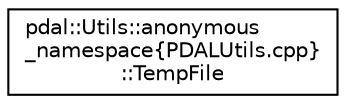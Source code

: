 digraph "Graphical Class Hierarchy"
{
  edge [fontname="Helvetica",fontsize="10",labelfontname="Helvetica",labelfontsize="10"];
  node [fontname="Helvetica",fontsize="10",shape=record];
  rankdir="LR";
  Node1 [label="pdal::Utils::anonymous\l_namespace\{PDALUtils.cpp\}\l::TempFile",height=0.2,width=0.4,color="black", fillcolor="white", style="filled",URL="$classpdal_1_1Utils_1_1anonymous__namespace_02PDALUtils_8cpp_03_1_1TempFile.html"];
}
